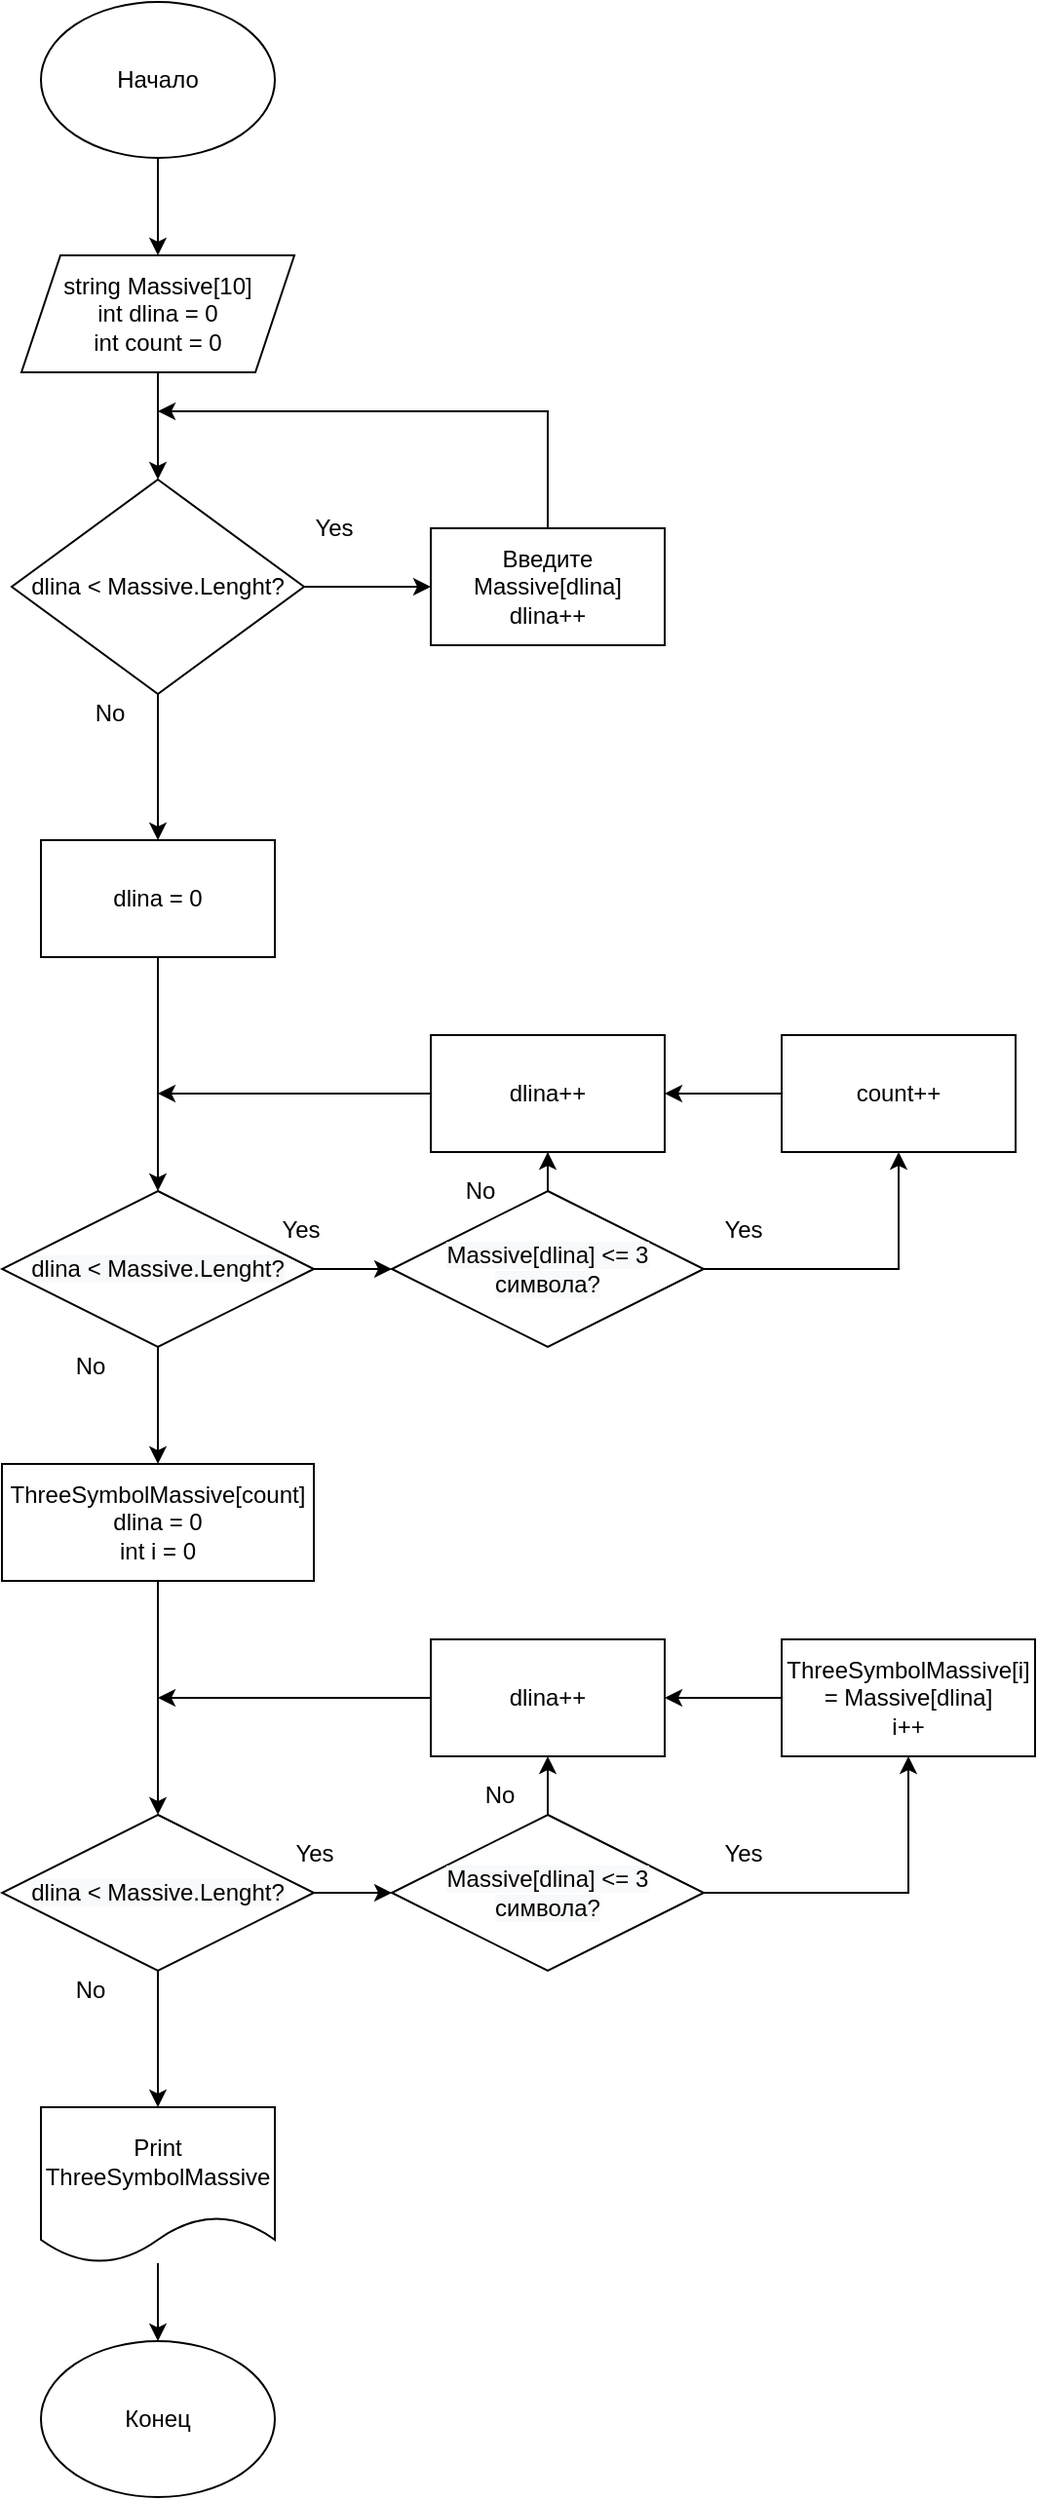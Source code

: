 <mxfile version="19.0.3" type="device"><diagram id="PaamWMmVG_6b7TkK3pq_" name="Страница 1"><mxGraphModel dx="2002" dy="1316" grid="1" gridSize="10" guides="1" tooltips="1" connect="1" arrows="1" fold="1" page="1" pageScale="1" pageWidth="827" pageHeight="1169" math="0" shadow="0"><root><mxCell id="0"/><mxCell id="1" parent="0"/><mxCell id="SJ0HM-c6FXOGasm8pnhJ-1" value="Начало" style="ellipse;whiteSpace=wrap;html=1;" vertex="1" parent="1"><mxGeometry x="300" y="30" width="120" height="80" as="geometry"/></mxCell><mxCell id="SJ0HM-c6FXOGasm8pnhJ-2" value="Конец" style="ellipse;whiteSpace=wrap;html=1;" vertex="1" parent="1"><mxGeometry x="300" y="1230" width="120" height="80" as="geometry"/></mxCell><mxCell id="SJ0HM-c6FXOGasm8pnhJ-3" value="Введите Massive[dlina]&lt;br&gt;dlina++" style="rounded=0;whiteSpace=wrap;html=1;" vertex="1" parent="1"><mxGeometry x="500" y="300" width="120" height="60" as="geometry"/></mxCell><mxCell id="SJ0HM-c6FXOGasm8pnhJ-4" value="string Massive[10]&lt;br&gt;int dlina = 0&lt;br&gt;int count = 0" style="shape=parallelogram;perimeter=parallelogramPerimeter;whiteSpace=wrap;html=1;fixedSize=1;" vertex="1" parent="1"><mxGeometry x="290" y="160" width="140" height="60" as="geometry"/></mxCell><mxCell id="SJ0HM-c6FXOGasm8pnhJ-41" value="" style="edgeStyle=orthogonalEdgeStyle;rounded=0;orthogonalLoop=1;jettySize=auto;html=1;" edge="1" parent="1" source="SJ0HM-c6FXOGasm8pnhJ-5" target="SJ0HM-c6FXOGasm8pnhJ-2"><mxGeometry relative="1" as="geometry"/></mxCell><mxCell id="SJ0HM-c6FXOGasm8pnhJ-5" value="Print ThreeSymbolMassive" style="shape=document;whiteSpace=wrap;html=1;boundedLbl=1;" vertex="1" parent="1"><mxGeometry x="300" y="1110" width="120" height="80" as="geometry"/></mxCell><mxCell id="SJ0HM-c6FXOGasm8pnhJ-12" value="" style="edgeStyle=orthogonalEdgeStyle;rounded=0;orthogonalLoop=1;jettySize=auto;html=1;" edge="1" parent="1" source="SJ0HM-c6FXOGasm8pnhJ-6" target="SJ0HM-c6FXOGasm8pnhJ-3"><mxGeometry relative="1" as="geometry"/></mxCell><mxCell id="SJ0HM-c6FXOGasm8pnhJ-45" value="" style="edgeStyle=orthogonalEdgeStyle;rounded=0;orthogonalLoop=1;jettySize=auto;html=1;" edge="1" parent="1" source="SJ0HM-c6FXOGasm8pnhJ-6" target="SJ0HM-c6FXOGasm8pnhJ-44"><mxGeometry relative="1" as="geometry"/></mxCell><mxCell id="SJ0HM-c6FXOGasm8pnhJ-6" value="dlina &amp;lt; Massive.Lenght?" style="rhombus;whiteSpace=wrap;html=1;" vertex="1" parent="1"><mxGeometry x="285" y="275" width="150" height="110" as="geometry"/></mxCell><mxCell id="SJ0HM-c6FXOGasm8pnhJ-25" value="" style="edgeStyle=orthogonalEdgeStyle;rounded=0;orthogonalLoop=1;jettySize=auto;html=1;" edge="1" parent="1" source="SJ0HM-c6FXOGasm8pnhJ-8" target="SJ0HM-c6FXOGasm8pnhJ-24"><mxGeometry relative="1" as="geometry"/></mxCell><mxCell id="SJ0HM-c6FXOGasm8pnhJ-53" value="" style="edgeStyle=orthogonalEdgeStyle;rounded=0;orthogonalLoop=1;jettySize=auto;html=1;" edge="1" parent="1" source="SJ0HM-c6FXOGasm8pnhJ-8" target="SJ0HM-c6FXOGasm8pnhJ-52"><mxGeometry relative="1" as="geometry"/></mxCell><mxCell id="SJ0HM-c6FXOGasm8pnhJ-8" value="&lt;span style=&quot;color: rgb(0, 0, 0); font-family: Helvetica; font-size: 12px; font-style: normal; font-variant-ligatures: normal; font-variant-caps: normal; font-weight: 400; letter-spacing: normal; orphans: 2; text-align: center; text-indent: 0px; text-transform: none; widows: 2; word-spacing: 0px; -webkit-text-stroke-width: 0px; background-color: rgb(248, 249, 250); text-decoration-thickness: initial; text-decoration-style: initial; text-decoration-color: initial; float: none; display: inline !important;&quot;&gt;dlina &amp;lt; Massive.Lenght?&lt;/span&gt;" style="rhombus;whiteSpace=wrap;html=1;" vertex="1" parent="1"><mxGeometry x="280" y="640" width="160" height="80" as="geometry"/></mxCell><mxCell id="SJ0HM-c6FXOGasm8pnhJ-10" value="" style="endArrow=classic;html=1;rounded=0;exitX=0.5;exitY=1;exitDx=0;exitDy=0;entryX=0.5;entryY=0;entryDx=0;entryDy=0;" edge="1" parent="1" source="SJ0HM-c6FXOGasm8pnhJ-1" target="SJ0HM-c6FXOGasm8pnhJ-4"><mxGeometry width="50" height="50" relative="1" as="geometry"><mxPoint x="180" y="170" as="sourcePoint"/><mxPoint x="230" y="120" as="targetPoint"/></mxGeometry></mxCell><mxCell id="SJ0HM-c6FXOGasm8pnhJ-11" value="" style="endArrow=classic;html=1;rounded=0;exitX=0.5;exitY=1;exitDx=0;exitDy=0;entryX=0.5;entryY=0;entryDx=0;entryDy=0;" edge="1" parent="1" source="SJ0HM-c6FXOGasm8pnhJ-4" target="SJ0HM-c6FXOGasm8pnhJ-6"><mxGeometry width="50" height="50" relative="1" as="geometry"><mxPoint x="344.5" y="220" as="sourcePoint"/><mxPoint x="344.5" y="270" as="targetPoint"/></mxGeometry></mxCell><mxCell id="SJ0HM-c6FXOGasm8pnhJ-13" value="" style="endArrow=classic;html=1;rounded=0;exitX=0.5;exitY=0;exitDx=0;exitDy=0;" edge="1" parent="1" source="SJ0HM-c6FXOGasm8pnhJ-3"><mxGeometry width="50" height="50" relative="1" as="geometry"><mxPoint x="364" y="230" as="sourcePoint"/><mxPoint x="360" y="240" as="targetPoint"/><Array as="points"><mxPoint x="560" y="240"/></Array></mxGeometry></mxCell><mxCell id="SJ0HM-c6FXOGasm8pnhJ-14" value="Yes" style="text;html=1;align=center;verticalAlign=middle;resizable=0;points=[];autosize=1;strokeColor=none;fillColor=none;" vertex="1" parent="1"><mxGeometry x="430" y="290" width="40" height="20" as="geometry"/></mxCell><mxCell id="SJ0HM-c6FXOGasm8pnhJ-15" value="No" style="text;html=1;align=center;verticalAlign=middle;resizable=0;points=[];autosize=1;strokeColor=none;fillColor=none;" vertex="1" parent="1"><mxGeometry x="320" y="385" width="30" height="20" as="geometry"/></mxCell><mxCell id="SJ0HM-c6FXOGasm8pnhJ-17" value="Yes" style="text;html=1;align=center;verticalAlign=middle;resizable=0;points=[];autosize=1;strokeColor=none;fillColor=none;" vertex="1" parent="1"><mxGeometry x="413" y="650" width="40" height="20" as="geometry"/></mxCell><mxCell id="SJ0HM-c6FXOGasm8pnhJ-23" value="No" style="text;html=1;align=center;verticalAlign=middle;resizable=0;points=[];autosize=1;strokeColor=none;fillColor=none;" vertex="1" parent="1"><mxGeometry x="310" y="720" width="30" height="20" as="geometry"/></mxCell><mxCell id="SJ0HM-c6FXOGasm8pnhJ-35" value="" style="edgeStyle=orthogonalEdgeStyle;rounded=0;orthogonalLoop=1;jettySize=auto;html=1;" edge="1" parent="1" source="SJ0HM-c6FXOGasm8pnhJ-24" target="SJ0HM-c6FXOGasm8pnhJ-34"><mxGeometry relative="1" as="geometry"/></mxCell><mxCell id="SJ0HM-c6FXOGasm8pnhJ-48" value="" style="edgeStyle=orthogonalEdgeStyle;rounded=0;orthogonalLoop=1;jettySize=auto;html=1;" edge="1" parent="1" source="SJ0HM-c6FXOGasm8pnhJ-24" target="SJ0HM-c6FXOGasm8pnhJ-47"><mxGeometry relative="1" as="geometry"/></mxCell><mxCell id="SJ0HM-c6FXOGasm8pnhJ-24" value="&lt;span style=&quot;color: rgb(0, 0, 0); font-family: Helvetica; font-size: 12px; font-style: normal; font-variant-ligatures: normal; font-variant-caps: normal; font-weight: 400; letter-spacing: normal; orphans: 2; text-align: center; text-indent: 0px; text-transform: none; widows: 2; word-spacing: 0px; -webkit-text-stroke-width: 0px; background-color: rgb(248, 249, 250); text-decoration-thickness: initial; text-decoration-style: initial; text-decoration-color: initial; float: none; display: inline !important;&quot;&gt;Massive[dlina] &amp;lt;= 3 символа?&lt;/span&gt;" style="rhombus;whiteSpace=wrap;html=1;" vertex="1" parent="1"><mxGeometry x="480" y="640" width="160" height="80" as="geometry"/></mxCell><mxCell id="SJ0HM-c6FXOGasm8pnhJ-27" value="Yes" style="text;html=1;align=center;verticalAlign=middle;resizable=0;points=[];autosize=1;strokeColor=none;fillColor=none;" vertex="1" parent="1"><mxGeometry x="640" y="650" width="40" height="20" as="geometry"/></mxCell><mxCell id="SJ0HM-c6FXOGasm8pnhJ-50" value="" style="edgeStyle=orthogonalEdgeStyle;rounded=0;orthogonalLoop=1;jettySize=auto;html=1;" edge="1" parent="1" source="SJ0HM-c6FXOGasm8pnhJ-34" target="SJ0HM-c6FXOGasm8pnhJ-47"><mxGeometry relative="1" as="geometry"/></mxCell><mxCell id="SJ0HM-c6FXOGasm8pnhJ-34" value="count++" style="rounded=0;whiteSpace=wrap;html=1;" vertex="1" parent="1"><mxGeometry x="680" y="560" width="120" height="60" as="geometry"/></mxCell><mxCell id="SJ0HM-c6FXOGasm8pnhJ-46" style="edgeStyle=orthogonalEdgeStyle;rounded=0;orthogonalLoop=1;jettySize=auto;html=1;" edge="1" parent="1" source="SJ0HM-c6FXOGasm8pnhJ-44" target="SJ0HM-c6FXOGasm8pnhJ-8"><mxGeometry relative="1" as="geometry"/></mxCell><mxCell id="SJ0HM-c6FXOGasm8pnhJ-44" value="dlina = 0" style="rounded=0;whiteSpace=wrap;html=1;" vertex="1" parent="1"><mxGeometry x="300" y="460" width="120" height="60" as="geometry"/></mxCell><mxCell id="SJ0HM-c6FXOGasm8pnhJ-51" style="edgeStyle=orthogonalEdgeStyle;rounded=0;orthogonalLoop=1;jettySize=auto;html=1;" edge="1" parent="1" source="SJ0HM-c6FXOGasm8pnhJ-47"><mxGeometry relative="1" as="geometry"><mxPoint x="360" y="590" as="targetPoint"/></mxGeometry></mxCell><mxCell id="SJ0HM-c6FXOGasm8pnhJ-47" value="dlina++" style="rounded=0;whiteSpace=wrap;html=1;" vertex="1" parent="1"><mxGeometry x="500" y="560" width="120" height="60" as="geometry"/></mxCell><mxCell id="SJ0HM-c6FXOGasm8pnhJ-49" value="No" style="text;html=1;align=center;verticalAlign=middle;resizable=0;points=[];autosize=1;strokeColor=none;fillColor=none;" vertex="1" parent="1"><mxGeometry x="510" y="630" width="30" height="20" as="geometry"/></mxCell><mxCell id="SJ0HM-c6FXOGasm8pnhJ-65" style="edgeStyle=orthogonalEdgeStyle;rounded=0;orthogonalLoop=1;jettySize=auto;html=1;entryX=0.5;entryY=0;entryDx=0;entryDy=0;" edge="1" parent="1" source="SJ0HM-c6FXOGasm8pnhJ-52" target="SJ0HM-c6FXOGasm8pnhJ-62"><mxGeometry relative="1" as="geometry"/></mxCell><mxCell id="SJ0HM-c6FXOGasm8pnhJ-52" value="ThreeSymbolMassive[count]&lt;br&gt;dlina = 0&lt;br&gt;int i = 0" style="rounded=0;whiteSpace=wrap;html=1;" vertex="1" parent="1"><mxGeometry x="280" y="780" width="160" height="60" as="geometry"/></mxCell><mxCell id="SJ0HM-c6FXOGasm8pnhJ-64" value="" style="edgeStyle=orthogonalEdgeStyle;rounded=0;orthogonalLoop=1;jettySize=auto;html=1;" edge="1" parent="1" source="SJ0HM-c6FXOGasm8pnhJ-62" target="SJ0HM-c6FXOGasm8pnhJ-63"><mxGeometry relative="1" as="geometry"/></mxCell><mxCell id="SJ0HM-c6FXOGasm8pnhJ-76" value="" style="edgeStyle=orthogonalEdgeStyle;rounded=0;orthogonalLoop=1;jettySize=auto;html=1;" edge="1" parent="1" source="SJ0HM-c6FXOGasm8pnhJ-62" target="SJ0HM-c6FXOGasm8pnhJ-5"><mxGeometry relative="1" as="geometry"/></mxCell><mxCell id="SJ0HM-c6FXOGasm8pnhJ-62" value="&lt;span style=&quot;color: rgb(0, 0, 0); font-family: Helvetica; font-size: 12px; font-style: normal; font-variant-ligatures: normal; font-variant-caps: normal; font-weight: 400; letter-spacing: normal; orphans: 2; text-align: center; text-indent: 0px; text-transform: none; widows: 2; word-spacing: 0px; -webkit-text-stroke-width: 0px; background-color: rgb(248, 249, 250); text-decoration-thickness: initial; text-decoration-style: initial; text-decoration-color: initial; float: none; display: inline !important;&quot;&gt;dlina &amp;lt; Massive.Lenght?&lt;/span&gt;" style="rhombus;whiteSpace=wrap;html=1;" vertex="1" parent="1"><mxGeometry x="280" y="960" width="160" height="80" as="geometry"/></mxCell><mxCell id="SJ0HM-c6FXOGasm8pnhJ-69" style="edgeStyle=orthogonalEdgeStyle;rounded=0;orthogonalLoop=1;jettySize=auto;html=1;entryX=0.5;entryY=1;entryDx=0;entryDy=0;" edge="1" parent="1" source="SJ0HM-c6FXOGasm8pnhJ-63" target="SJ0HM-c6FXOGasm8pnhJ-68"><mxGeometry relative="1" as="geometry"/></mxCell><mxCell id="SJ0HM-c6FXOGasm8pnhJ-71" value="" style="edgeStyle=orthogonalEdgeStyle;rounded=0;orthogonalLoop=1;jettySize=auto;html=1;" edge="1" parent="1" source="SJ0HM-c6FXOGasm8pnhJ-63" target="SJ0HM-c6FXOGasm8pnhJ-70"><mxGeometry relative="1" as="geometry"/></mxCell><mxCell id="SJ0HM-c6FXOGasm8pnhJ-63" value="&lt;span style=&quot;color: rgb(0, 0, 0); font-family: Helvetica; font-size: 12px; font-style: normal; font-variant-ligatures: normal; font-variant-caps: normal; font-weight: 400; letter-spacing: normal; orphans: 2; text-align: center; text-indent: 0px; text-transform: none; widows: 2; word-spacing: 0px; -webkit-text-stroke-width: 0px; background-color: rgb(248, 249, 250); text-decoration-thickness: initial; text-decoration-style: initial; text-decoration-color: initial; float: none; display: inline !important;&quot;&gt;Massive[dlina] &amp;lt;= 3 символа?&lt;/span&gt;" style="rhombus;whiteSpace=wrap;html=1;" vertex="1" parent="1"><mxGeometry x="480" y="960" width="160" height="80" as="geometry"/></mxCell><mxCell id="SJ0HM-c6FXOGasm8pnhJ-66" value="No" style="text;html=1;align=center;verticalAlign=middle;resizable=0;points=[];autosize=1;strokeColor=none;fillColor=none;" vertex="1" parent="1"><mxGeometry x="310" y="1040" width="30" height="20" as="geometry"/></mxCell><mxCell id="SJ0HM-c6FXOGasm8pnhJ-67" value="Yes" style="text;html=1;align=center;verticalAlign=middle;resizable=0;points=[];autosize=1;strokeColor=none;fillColor=none;" vertex="1" parent="1"><mxGeometry x="420" y="970" width="40" height="20" as="geometry"/></mxCell><mxCell id="SJ0HM-c6FXOGasm8pnhJ-72" value="" style="edgeStyle=orthogonalEdgeStyle;rounded=0;orthogonalLoop=1;jettySize=auto;html=1;" edge="1" parent="1" source="SJ0HM-c6FXOGasm8pnhJ-68" target="SJ0HM-c6FXOGasm8pnhJ-70"><mxGeometry relative="1" as="geometry"/></mxCell><mxCell id="SJ0HM-c6FXOGasm8pnhJ-68" value="ThreeSymbolMassive[i] = Massive[dlina]&lt;br&gt;i++" style="rounded=0;whiteSpace=wrap;html=1;" vertex="1" parent="1"><mxGeometry x="680" y="870" width="130" height="60" as="geometry"/></mxCell><mxCell id="SJ0HM-c6FXOGasm8pnhJ-75" style="edgeStyle=orthogonalEdgeStyle;rounded=0;orthogonalLoop=1;jettySize=auto;html=1;" edge="1" parent="1" source="SJ0HM-c6FXOGasm8pnhJ-70"><mxGeometry relative="1" as="geometry"><mxPoint x="360" y="900" as="targetPoint"/></mxGeometry></mxCell><mxCell id="SJ0HM-c6FXOGasm8pnhJ-70" value="dlina++" style="rounded=0;whiteSpace=wrap;html=1;" vertex="1" parent="1"><mxGeometry x="500" y="870" width="120" height="60" as="geometry"/></mxCell><mxCell id="SJ0HM-c6FXOGasm8pnhJ-73" value="Yes" style="text;html=1;align=center;verticalAlign=middle;resizable=0;points=[];autosize=1;strokeColor=none;fillColor=none;" vertex="1" parent="1"><mxGeometry x="640" y="970" width="40" height="20" as="geometry"/></mxCell><mxCell id="SJ0HM-c6FXOGasm8pnhJ-74" value="No" style="text;html=1;align=center;verticalAlign=middle;resizable=0;points=[];autosize=1;strokeColor=none;fillColor=none;" vertex="1" parent="1"><mxGeometry x="520" y="940" width="30" height="20" as="geometry"/></mxCell></root></mxGraphModel></diagram></mxfile>